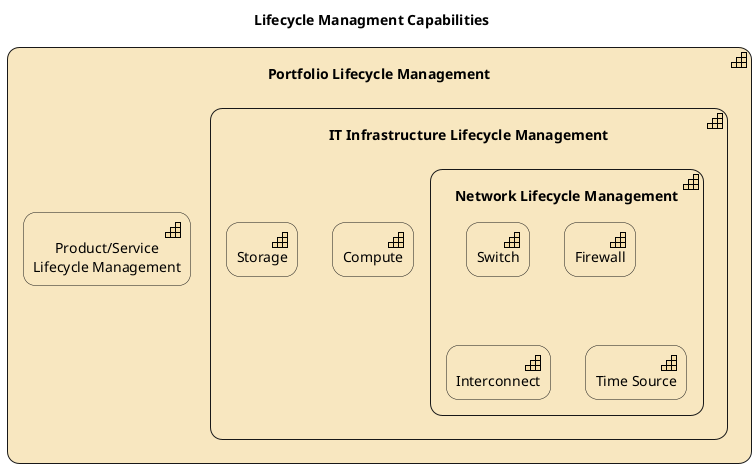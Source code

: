 @startuml lifecycle managment capabilities
!include <archimate/Archimate>
title Lifecycle Managment Capabilities
skinparam rectangle<<behavior>> {
    roundCorner 25
}

' PLAN Capabilities
rectangle "Portfolio Lifecycle Management" <<$archimate/strategy-capability>><<behavior>> as lifecycleManagement #STRATEGY {

    Strategy_Capability(productOrServiceLifecycleManagment, "Product/Service\nLifecycle Management")
    
    rectangle "IT Infrastructure Lifecycle Management" <<$archimate/strategy-capability>><<behavior>> as itPortfolioLifecycleManagment #STRATEGY {

        rectangle "Network Lifecycle Management" <<$archimate/strategy-capability>><<behavior>> as networksLifecycleManagment #STRATEGY {
            Strategy_Capability(switchLifecycleManagment, "Switch")
            Strategy_Capability(firewallLifecycleManagement, "Firewall")
            Strategy_Capability(interconnectLifecycleManagment, "Interconnect")
            Strategy_Capability(timeSourceLifecycleManagment, "Time Source")
        }

        Strategy_Capability(computeLifecycleManagement, "Compute")
        Strategy_Capability(storageLifecycleManagment, "Storage") 
    }
}

@enduml